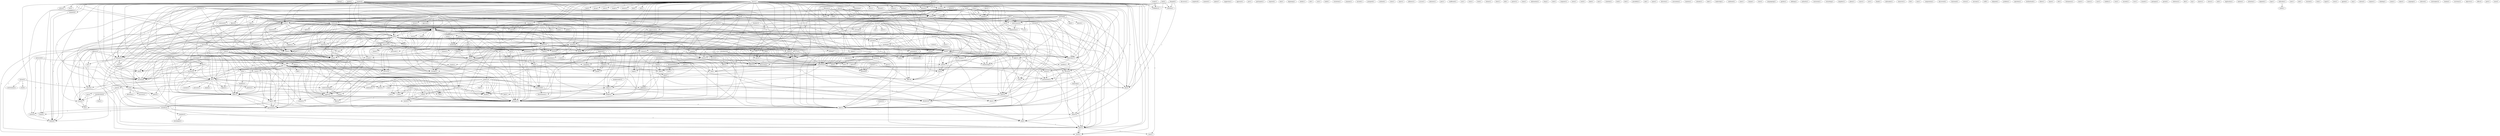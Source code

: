 digraph G {
  timing [ label="timing(1)" ];
  misled [ label="misled(1)" ];
  decision [ label="decision(11)" ];
  hasn [ label="hasn(6)" ];
  ll [ label="ll(1)" ];
  made [ label="made(5)" ];
  make [ label="make(4)" ];
  add [ label="add(6)" ];
  statement [ label="statement(7)" ];
  know [ label="know(2)" ];
  ll [ label="ll(2)" ];
  anything [ label="anything(9)" ];
  sign [ label="sign(1)" ];
  consider [ label="consider(5)" ];
  ve [ label="ve(1)" ];
  agreement [ label="agreement(3)" ];
  kind [ label="kind(11)" ];
  discourse [ label="discourse(1)" ];
  put [ label="put(6)" ];
  tax [ label="tax(8)" ];
  today [ label="today(11)" ];
  meet [ label="meet(3)" ];
  understanding [ label="understanding(2)" ];
  pressure [ label="pressure(1)" ];
  explain [ label="explain(1)" ];
  income [ label="income(2)" ];
  degree [ label="degree(1)" ];
  press [ label="press(7)" ];
  day [ label="day(4)" ];
  table [ label="table(15)" ];
  package [ label="package(32)" ];
  police [ label="police(5)" ];
  number [ label="number(9)" ];
  work [ label="work(9)" ];
  moves [ label="moves(1)" ];
  funding [ label="funding(4)" ];
  lose [ label="lose(1)" ];
  continue [ label="continue(9)" ];
  work [ label="work(1)" ];
  doesn [ label="doesn(2)" ];
  doesn [ label="doesn(1)" ];
  plan [ label="plan(7)" ];
  pass [ label="pass(1)" ];
  reform [ label="reform(1)" ];
  right [ label="right(3)" ];
  care [ label="care(6)" ];
  process [ label="process(4)" ];
  projects [ label="projects(1)" ];
  plan [ label="plan(2)" ];
  pass [ label="pass(2)" ];
  stand [ label="stand(4)" ];
  health [ label="health(6)" ];
  someone [ label="someone(2)" ];
  briefing [ label="briefing(9)" ];
  setting [ label="setting(1)" ];
  show [ label="show(1)" ];
  walk [ label="walk(2)" ];
  effect [ label="effect(6)" ];
  laughter [ label="laughter(6)" ];
  moment [ label="moment(1)" ];
  option [ label="option(7)" ];
  feingold [ label="feingold(2)" ];
  mention [ label="mention(1)" ];
  suggestion [ label="suggestion(1)" ];
  approach [ label="approach(1)" ];
  congress [ label="congress(11)" ];
  stimulus [ label="stimulus(10)" ];
  happen [ label="happen(2)" ];
  mechanism [ label="mechanism(1)" ];
  concern [ label="concern(3)" ];
  consultation [ label="consultation(1)" ];
  approval [ label="approval(1)" ];
  something [ label="something(23)" ];
  extent [ label="extent(1)" ];
  consult [ label="consult(1)" ];
  think [ label="think(5)" ];
  put [ label="put(1)" ];
  bring [ label="bring(2)" ];
  believe [ label="believe(3)" ];
  support [ label="support(5)" ];
  vote [ label="vote(6)" ];
  mandate [ label="mandate(3)" ];
  impact [ label="impact(3)" ];
  board [ label="board(1)" ];
  variety [ label="variety(4)" ];
  majority [ label="majority(2)" ];
  try [ label="try(2)" ];
  pow [ label="pow(1)" ];
  participate [ label="participate(1)" ];
  required [ label="required(1)" ];
  deal [ label="deal(1)" ];
  left [ label="left(2)" ];
  road [ label="road(2)" ];
  looked [ label="looked(4)" ];
  range [ label="range(1)" ];
  beginning [ label="beginning(1)" ];
  shelby [ label="shelby(1)" ];
  call [ label="call(1)" ];
  cost [ label="cost(1)" ];
  build [ label="build(1)" ];
  resolution [ label="resolution(1)" ];
  program [ label="program(1)" ];
  happened [ label="happened(1)" ];
  meantime [ label="meantime(1)" ];
  administration [ label="administration(4)" ];
  change [ label="change(2)" ];
  change [ label="change(4)" ];
  cause [ label="cause(1)" ];
  mind [ label="mind(6)" ];
  exclude [ label="exclude(1)" ];
  investigate [ label="investigate(2)" ];
  look [ label="look(3)" ];
  coverage [ label="coverage(4)" ];
  report [ label="report(3)" ];
  mean [ label="mean(2)" ];
  prompted [ label="prompted(1)" ];
  outlined [ label="outlined(1)" ];
  value [ label="value(1)" ];
  backgrounder [ label="backgrounder(3)" ];
  sin [ label="sin(2)" ];
  raise [ label="raise(1)" ];
  won [ label="won(1)" ];
  minimum [ label="minimum(1)" ];
  fund [ label="fund(1)" ];
  produce [ label="produce(1)" ];
  core [ label="core(1)" ];
  benefit [ label="benefit(1)" ];
  barest [ label="barest(1)" ];
  benefit [ label="benefit(1)" ];
  aid [ label="aid(7)" ];
  part [ label="part(2)" ];
  conversation [ label="conversation(3)" ];
  persuade [ label="persuade(1)" ];
  sell [ label="sell(1)" ];
  thinks [ label="thinks(1)" ];
  accept [ label="accept(1)" ];
  break [ label="break(1)" ];
  present [ label="present(4)" ];
  ruled [ label="ruled(3)" ];
  point [ label="point(4)" ];
  hear [ label="hear(2)" ];
  context [ label="context(2)" ];
  presentation [ label="presentation(1)" ];
  used [ label="used(1)" ];
  pay [ label="pay(2)" ];
  line [ label="line(2)" ];
  code [ label="code(1)" ];
  changes [ label="changes(2)" ];
  week [ label="week(2)" ];
  weekend [ label="weekend(6)" ];
  podium [ label="podium(2)" ];
  place [ label="place(1)" ];
  discussion [ label="discussion(2)" ];
  night [ label="night(3)" ];
  money [ label="money(10)" ];
  morning [ label="morning(4)" ];
  announced [ label="announced(3)" ];
  brought [ label="brought(1)" ];
  talk [ label="talk(4)" ];
  law [ label="law(4)" ];
  yesterday [ label="yesterday(11)" ];
  enforcement [ label="enforcement(4)" ];
  reject [ label="reject(1)" ];
  lot [ label="lot(1)" ];
  rivlin [ label="rivlin(1)" ];
  member [ label="member(1)" ];
  answer [ label="answer(1)" ];
  anyone [ label="anyone(4)" ];
  retreat [ label="retreat(3)" ];
  involvement [ label="involvement(1)" ];
  avoid [ label="avoid(1)" ];
  march [ label="march(3)" ];
  influence [ label="influence(1)" ];
  accuse [ label="accuse(1)" ];
  indicates [ label="indicates(1)" ];
  tighten [ label="tighten(1)" ];
  issue [ label="issue(4)" ];
  provide [ label="provide(5)" ];
  goes [ label="goes(1)" ];
  reaffirmed [ label="reaffirmed(1)" ];
  haven [ label="haven(4)" ];
  answered [ label="answered(1)" ];
  question [ label="question(6)" ];
  figured [ label="figured(1)" ];
  use [ label="use(1)" ];
  structure [ label="structure(2)" ];
  afternoon [ label="afternoon(1)" ];
  term [ label="term(1)" ];
  tried [ label="tried(1)" ];
  policy [ label="policy(2)" ];
  come [ label="come(3)" ];
  negotiating [ label="negotiating(1)" ];
  sign [ label="sign(1)" ];
  release [ label="release(1)" ];
  disarmament [ label="disarmament(1)" ];
  budget [ label="budget(4)" ];
  answer [ label="answer(2)" ];
  go [ label="go(1)" ];
  somebody [ label="somebody(3)" ];
  draw [ label="draw(1)" ];
  way [ label="way(4)" ];
  bill [ label="bill(1)" ];
  protect [ label="protect(1)" ];
  room [ label="room(1)" ];
  meeting [ label="meeting(6)" ];
  goal [ label="goal(1)" ];
  satellite [ label="satellite(1)" ];
  speech [ label="speech(1)" ];
  set [ label="set(1)" ];
  told [ label="told(1)" ];
  relationship [ label="relationship(2)" ];
  information [ label="information(1)" ];
  alice [ label="alice(2)" ];
  drug [ label="drug(1)" ];
  rule [ label="rule(3)" ];
  hope [ label="hope(1)" ];
  addition [ label="addition(1)" ];
  travel [ label="travel(1)" ];
  travel [ label="travel(1)" ];
  tell [ label="tell(4)" ];
  lunch [ label="lunch(3)" ];
  country [ label="country(1)" ];
  send [ label="send(1)" ];
  discuss [ label="discuss(3)" ];
  check [ label="check(2)" ];
  check [ label="check(1)" ];
  george [ label="george(3)" ];
  pointed [ label="pointed(1)" ];
  proposal [ label="proposal(1)" ];
  wasn [ label="wasn(2)" ];
  computer [ label="computer(1)" ];
  task [ label="task(6)" ];
  force [ label="force(7)" ];
  labor [ label="labor(3)" ];
  business [ label="business(5)" ];
  serbia [ label="serbia(2)" ];
  talk [ label="talk(2)" ];
  owen [ label="owen(1)" ];
  dole [ label="dole(12)" ];
  scale [ label="scale(1)" ];
  spoke [ label="spoke(1)" ];
  subject [ label="subject(2)" ];
  tranche [ label="tranche(1)" ];
  impression [ label="impression(3)" ];
  buy [ label="buy(1)" ];
  called [ label="called(2)" ];
  vessey [ label="vessey(6)" ];
  op [ label="op(1)" ];
  photo [ label="photo(1)" ];
  visit [ label="visit(1)" ];
  word [ label="word(1)" ];
  liked [ label="liked(1)" ];
  address [ label="address(3)" ];
  th [ label="th(2)" ];
  indicate [ label="indicate(1)" ];
  bit [ label="bit(2)" ];
  shade [ label="shade(2)" ];
  anybody [ label="anybody(6)" ];
  mia [ label="mia(1)" ];
  schedule [ label="schedule(1)" ];
  instructed [ label="instructed(1)" ];
  saturday [ label="saturday(2)" ];
  thing [ label="thing(4)" ];
  food [ label="food(1)" ];
  feel [ label="feel(1)" ];
  possibility [ label="possibility(1)" ];
  ask [ label="ask(1)" ];
  name [ label="name(1)" ];
  house [ label="house(5)" ];
  matter [ label="matter(1)" ];
  direction [ label="direction(1)" ];
  radio [ label="radio(2)" ];
  case [ label="case(1)" ];
  association [ label="association(1)" ];
  taxation [ label="taxation(1)" ];
  talked [ label="talked(1)" ];
  help [ label="help(1)" ];
  help [ label="help(1)" ];
  top [ label="top(5)" ];
  give [ label="give(3)" ];
  summer [ label="summer(1)" ];
  consideration [ label="consideration(4)" ];
  form [ label="form(2)" ];
  calendar [ label="calendar(1)" ];
  take [ label="take(1)" ];
  argument [ label="argument(1)" ];
  leadership [ label="leadership(1)" ];
  confirmed [ label="confirmed(1)" ];
  february [ label="february(5)" ];
  took [ label="took(3)" ];
  energy [ label="energy(1)" ];
  none [ label="none(1)" ];
  charge [ label="charge(1)" ];
  state [ label="state(2)" ];
  campaigning [ label="campaigning(1)" ];
  garden [ label="garden(1)" ];
  defining [ label="defining(1)" ];
  convince [ label="convince(3)" ];
  authority [ label="authority(1)" ];
  commerce [ label="commerce(3)" ];
  conclusion [ label="conclusion(1)" ];
  everything [ label="everything(1)" ];
  daughter [ label="daughter(1)" ];
  plenty [ label="plenty(1)" ];
  vance [ label="vance(1)" ];
  deadline [ label="deadline(2)" ];
  mission [ label="mission(2)" ];
  sort [ label="sort(1)" ];
  cabinet [ label="cabinet(2)" ];
  seemed [ label="seemed(1)" ];
  effort [ label="effort(1)" ];
  thank [ label="thank(1)" ];
  milwaukee [ label="milwaukee(1)" ];
  knew [ label="knew(1)" ];
  tomorrow [ label="tomorrow(1)" ];
  fbi [ label="fbi(2)" ];
  sum [ label="sum(1)" ];
  computation [ label="computation(1)" ];
  discovered [ label="discovered(1)" ];
  myers [ label="myers(1)" ];
  scheduling [ label="scheduling(1)" ];
  carry [ label="carry(1)" ];
  mislead [ label="mislead(1)" ];
  nature [ label="nature(1)" ];
  comment [ label="comment(4)" ];
  nothing [ label="nothing(7)" ];
  drafting [ label="drafting(1)" ];
  chief [ label="chief(2)" ];
  credibility [ label="credibility(3)" ];
  group [ label="group(1)" ];
  order [ label="order(2)" ];
  time [ label="time(2)" ];
  changed [ label="changed(2)" ];
  fact [ label="fact(2)" ];
  came [ label="came(1)" ];
  speculate [ label="speculate(1)" ];
  weight [ label="weight(2)" ];
  organization [ label="organization(1)" ];
  readout [ label="readout(2)" ];
  find [ label="find(3)" ];
  see [ label="see(2)" ];
  supports [ label="supports(2)" ];
  thurmond [ label="thurmond(1)" ];
  return [ label="return(1)" ];
  half [ label="half(1)" ];
  month [ label="month(1)" ];
  outcome [ label="outcome(1)" ];
  stuff [ label="stuff(1)" ];
  belgrade [ label="belgrade(1)" ];
  problem [ label="problem(1)" ];
  operation [ label="operation(1)" ];
  brotherhood [ label="brotherhood(1)" ];
  follow [ label="follow(1)" ];
  kohl [ label="kohl(3)" ];
  hanoi [ label="hanoi(1)" ];
  senate [ label="senate(1)" ];
  vat [ label="vat(8)" ];
  dark [ label="dark(2)" ];
  kept [ label="kept(2)" ];
  edt [ label="edt(2)" ];
  vietnamese [ label="vietnamese(1)" ];
  share [ label="share(1)" ];
  raises [ label="raises(1)" ];
  czar [ label="czar(2)" ];
  validity [ label="validity(1)" ];
  rose [ label="rose(1)" ];
  exceeds [ label="exceeds(1)" ];
  documentation [ label="documentation(1)" ];
  vice [ label="vice(1)" ];
  couple [ label="couple(2)" ];
  bob [ label="bob(3)" ];
  sounds [ label="sounds(1)" ];
  pentagon [ label="pentagon(1)" ];
  period [ label="period(1)" ];
  reference [ label="reference(1)" ];
  file [ label="file(2)" ];
  financing [ label="financing(2)" ];
  stands [ label="stands(1)" ];
  hq [ label="hq(1)" ];
  vancouver [ label="vancouver(4)" ];
  knows [ label="knows(1)" ];
  chamber [ label="chamber(3)" ];
  status [ label="status(1)" ];
  commented [ label="commented(1)" ];
  end [ label="end(1)" ];
  implication [ label="implication(1)" ];
  balloon [ label="balloon(1)" ];
  bosnia [ label="bosnia(7)" ];
  rivlin [ label="rivlin(2)" ];
  vietnam [ label="vietnam(2)" ];
  attention [ label="attention(1)" ];
  depends [ label="depends(1)" ];
  iupa [ label="iupa(1)" ];
  chilicothe [ label="chilicothe(1)" ];
  works [ label="works(1)" ];
  sent [ label="sent(1)" ];
  hall [ label="hall(1)" ];
  reached [ label="reached(1)" ];
  trial [ label="trial(1)" ];
  lugar [ label="lugar(2)" ];
  town [ label="town(1)" ];
  agenda [ label="agenda(1)" ];
  org [ label="org(1)" ];
  clinton [ label="clinton(3)" ];
  require [ label="require(1)" ];
  thinking [ label="thinking(1)" ];
  senator [ label="senator(5)" ];
  union [ label="union(1)" ];
  tokyo [ label="tokyo(2)" ];
  campaign [ label="campaign(1)" ];
  referred [ label="referred(1)" ];
  christopher [ label="christopher(3)" ];
  shalala [ label="shalala(2)" ];
  president [ label="president(44)" ];
  secretary [ label="secretary(2)" ];
  objective [ label="objective(1)" ];
  office [ label="office(3)" ];
  gore [ label="gore(1)" ];
  nunn [ label="nunn(2)" ];
  decision -> hasn [ label="1" ];
  decision -> ll [ label="1" ];
  decision -> made [ label="1" ];
  decision -> make [ label="1" ];
  decision -> add [ label="1" ];
  decision -> statement [ label="1" ];
  decision -> know [ label="1" ];
  decision -> ll [ label="1" ];
  decision -> anything [ label="1" ];
  sign -> consider [ label="1" ];
  sign -> ve [ label="1" ];
  sign -> agreement [ label="1" ];
  sign -> kind [ label="1" ];
  put -> tax [ label="1" ];
  put -> today [ label="1" ];
  put -> meet [ label="1" ];
  put -> understanding [ label="1" ];
  put -> pressure [ label="1" ];
  put -> explain [ label="1" ];
  put -> income [ label="1" ];
  put -> degree [ label="1" ];
  put -> press [ label="1" ];
  put -> day [ label="1" ];
  put -> table [ label="1" ];
  put -> package [ label="1" ];
  put -> police [ label="1" ];
  number -> work [ label="1" ];
  number -> moves [ label="1" ];
  number -> funding [ label="2" ];
  number -> lose [ label="2" ];
  number -> continue [ label="1" ];
  number -> made [ label="1" ];
  number -> work [ label="1" ];
  number -> doesn [ label="2" ];
  number -> doesn [ label="2" ];
  number -> plan [ label="1" ];
  number -> pass [ label="2" ];
  number -> reform [ label="1" ];
  number -> right [ label="1" ];
  number -> care [ label="1" ];
  number -> process [ label="1" ];
  number -> projects [ label="2" ];
  number -> plan [ label="1" ];
  number -> pass [ label="2" ];
  number -> stand [ label="2" ];
  number -> package [ label="2" ];
  number -> health [ label="1" ];
  someone -> briefing [ label="1" ];
  someone -> setting [ label="1" ];
  someone -> show [ label="1" ];
  someone -> walk [ label="1" ];
  someone -> effect [ label="1" ];
  feingold -> projects [ label="1" ];
  feingold -> day [ label="1" ];
  feingold -> mention [ label="1" ];
  congress -> work [ label="4" ];
  congress -> stimulus [ label="1" ];
  congress -> funding [ label="1" ];
  congress -> continue [ label="2" ];
  congress -> happen [ label="1" ];
  congress -> today [ label="1" ];
  congress -> ll [ label="3" ];
  congress -> understanding [ label="1" ];
  congress -> mechanism [ label="1" ];
  congress -> concern [ label="1" ];
  congress -> make [ label="1" ];
  congress -> work [ label="4" ];
  congress -> degree [ label="1" ];
  congress -> consultation [ label="1" ];
  congress -> pass [ label="1" ];
  congress -> approval [ label="1" ];
  congress -> something [ label="1" ];
  congress -> pass [ label="1" ];
  congress -> extent [ label="1" ];
  congress -> consult [ label="1" ];
  congress -> think [ label="1" ];
  congress -> package [ label="4" ];
  congress -> ll [ label="3" ];
  congress -> put [ label="1" ];
  congress -> kind [ label="2" ];
  bring -> believe [ label="1" ];
  bring -> support [ label="1" ];
  bring -> vote [ label="1" ];
  bring -> package [ label="1" ];
  consider -> mandate [ label="1" ];
  consider -> impact [ label="1" ];
  consider -> ve [ label="2" ];
  consider -> table [ label="1" ];
  consider -> board [ label="1" ];
  consider -> variety [ label="1" ];
  work -> moves [ label="1" ];
  work -> stimulus [ label="1" ];
  work -> funding [ label="1" ];
  work -> happen [ label="1" ];
  work -> majority [ label="1" ];
  work -> ll [ label="1" ];
  work -> mechanism [ label="1" ];
  work -> believe [ label="1" ];
  work -> make [ label="1" ];
  work -> support [ label="1" ];
  work -> try [ label="1" ];
  work -> pass [ label="1" ];
  work -> process [ label="1" ];
  work -> vote [ label="1" ];
  work -> pass [ label="1" ];
  work -> package [ label="4" ];
  work -> agreement [ label="2" ];
  work -> ll [ label="1" ];
  work -> kind [ label="2" ];
  left -> road [ label="1" ];
  left -> support [ label="1" ];
  left -> looked [ label="1" ];
  left -> something [ label="1" ];
  left -> package [ label="1" ];
  left -> range [ label="1" ];
  happened -> meantime [ label="1" ];
  happened -> administration [ label="1" ];
  happened -> change [ label="1" ];
  happened -> change [ label="1" ];
  happened -> cause [ label="1" ];
  happened -> mind [ label="1" ];
  mandate -> investigate [ label="1" ];
  mandate -> look [ label="1" ];
  hasn -> made [ label="2" ];
  hasn -> coverage [ label="3" ];
  hasn -> looked [ label="3" ];
  hasn -> vote [ label="2" ];
  hasn -> report [ label="1" ];
  hasn -> mean [ label="3" ];
  backgrounder -> today [ label="2" ];
  sin -> raise [ label="1" ];
  sin -> won [ label="1" ];
  sin -> minimum [ label="1" ];
  sin -> fund [ label="1" ];
  sin -> produce [ label="1" ];
  sin -> core [ label="1" ];
  sin -> benefit [ label="1" ];
  sin -> barest [ label="1" ];
  sin -> benefit [ label="1" ];
  stimulus -> aid [ label="2" ];
  stimulus -> part [ label="1" ];
  stimulus -> ll [ label="1" ];
  stimulus -> understanding [ label="2" ];
  stimulus -> conversation [ label="1" ];
  stimulus -> persuade [ label="1" ];
  stimulus -> make [ label="1" ];
  stimulus -> sell [ label="1" ];
  stimulus -> support [ label="2" ];
  stimulus -> thinks [ label="1" ];
  stimulus -> accept [ label="1" ];
  stimulus -> vote [ label="1" ];
  stimulus -> break [ label="2" ];
  stimulus -> ll [ label="1" ];
  stimulus -> kind [ label="1" ];
  present -> made [ label="2" ];
  present -> make [ label="1" ];
  present -> something [ label="1" ];
  present -> ruled [ label="1" ];
  present -> point [ label="2" ];
  present -> hear [ label="1" ];
  present -> context [ label="1" ];
  present -> presentation [ label="1" ];
  used -> pay [ label="1" ];
  used -> tax [ label="2" ];
  used -> made [ label="2" ];
  used -> line [ label="1" ];
  used -> code [ label="1" ];
  used -> changes [ label="1" ];
  week -> weekend [ label="1" ];
  podium -> place [ label="1" ];
  podium -> discussion [ label="1" ];
  aid -> night [ label="1" ];
  aid -> money [ label="1" ];
  aid -> conversation [ label="1" ];
  aid -> morning [ label="1" ];
  aid -> announced [ label="1" ];
  aid -> package [ label="1" ];
  aid -> brought [ label="1" ];
  talk -> today [ label="1" ];
  talk -> impact [ label="1" ];
  talk -> made [ label="1" ];
  talk -> law [ label="1" ];
  talk -> package [ label="2" ];
  talk -> yesterday [ label="1" ];
  talk -> enforcement [ label="1" ];
  funding -> mechanism [ label="1" ];
  funding -> doesn [ label="1" ];
  funding -> doesn [ label="1" ];
  funding -> plan [ label="1" ];
  funding -> pass [ label="1" ];
  funding -> care [ label="1" ];
  funding -> plan [ label="1" ];
  funding -> pass [ label="1" ];
  funding -> package [ label="1" ];
  funding -> health [ label="1" ];
  raise -> lot [ label="1" ];
  raise -> fund [ label="1" ];
  raise -> package [ label="1" ];
  raise -> core [ label="1" ];
  raise -> benefit [ label="1" ];
  raise -> benefit [ label="1" ];
  rivlin -> tax [ label="1" ];
  rivlin -> made [ label="1" ];
  rivlin -> code [ label="1" ];
  rivlin -> member [ label="1" ];
  rivlin -> stand [ label="1" ];
  rivlin -> changes [ label="1" ];
  rivlin -> yesterday [ label="1" ];
  rivlin -> kind [ label="1" ];
  pay -> plan [ label="1" ];
  pay -> care [ label="1" ];
  pay -> plan [ label="1" ];
  pay -> health [ label="1" ];
  answer -> administration [ label="1" ];
  answer -> anyone [ label="1" ];
  retreat -> involvement [ label="1" ];
  retreat -> avoid [ label="1" ];
  retreat -> march [ label="1" ];
  part -> conversation [ label="1" ];
  continue -> happen [ label="1" ];
  continue -> today [ label="1" ];
  continue -> tighten [ label="1" ];
  continue -> majority [ label="1" ];
  continue -> ll [ label="1" ];
  continue -> believe [ label="1" ];
  continue -> make [ label="1" ];
  continue -> issue [ label="1" ];
  continue -> work [ label="6" ];
  continue -> sell [ label="1" ];
  continue -> support [ label="1" ];
  continue -> try [ label="1" ];
  continue -> thinks [ label="1" ];
  continue -> pass [ label="1" ];
  continue -> process [ label="1" ];
  continue -> vote [ label="1" ];
  continue -> provide [ label="1" ];
  continue -> pass [ label="1" ];
  continue -> package [ label="3" ];
  continue -> agreement [ label="1" ];
  continue -> ll [ label="1" ];
  continue -> kind [ label="1" ];
  haven -> answered [ label="1" ];
  haven -> impact [ label="1" ];
  haven -> ll [ label="2" ];
  haven -> question [ label="1" ];
  haven -> made [ label="1" ];
  haven -> make [ label="1" ];
  haven -> figured [ label="1" ];
  haven -> statement [ label="1" ];
  haven -> ll [ label="2" ];
  haven -> anything [ label="1" ];
  tax -> made [ label="1" ];
  tax -> structure [ label="1" ];
  tax -> afternoon [ label="1" ];
  tax -> table [ label="1" ];
  tax -> code [ label="1" ];
  policy -> right [ label="1" ];
  come -> negotiating [ label="1" ];
  come -> ve [ label="1" ];
  come -> vote [ label="1" ];
  come -> table [ label="2" ];
  come -> agreement [ label="1" ];
  come -> kind [ label="1" ];
  come -> sign [ label="1" ];
  today -> disarmament [ label="1" ];
  today -> report [ label="1" ];
  today -> budget [ label="1" ];
  briefing -> impact [ label="1" ];
  briefing -> setting [ label="1" ];
  briefing -> answer [ label="1" ];
  briefing -> go [ label="1" ];
  briefing -> somebody [ label="1" ];
  briefing -> walk [ label="1" ];
  briefing -> anything [ label="1" ];
  meet -> way [ label="1" ];
  meet -> issue [ label="1" ];
  meet -> police [ label="2" ];
  meet -> know [ label="1" ];
  meeting -> night [ label="1" ];
  meeting -> goal [ label="1" ];
  meeting -> satellite [ label="1" ];
  meeting -> speech [ label="1" ];
  meeting -> law [ label="1" ];
  meeting -> care [ label="1" ];
  meeting -> set [ label="1" ];
  meeting -> told [ label="1" ];
  meeting -> enforcement [ label="1" ];
  meeting -> health [ label="1" ];
  meeting -> relationship [ label="1" ];
  alice -> member [ label="1" ];
  night -> satellite [ label="1" ];
  night -> relationship [ label="1" ];
  money -> hope [ label="1" ];
  money -> minimum [ label="1" ];
  money -> fund [ label="1" ];
  money -> announced [ label="2" ];
  money -> package [ label="2" ];
  money -> core [ label="1" ];
  money -> benefit [ label="1" ];
  money -> addition [ label="1" ];
  money -> barest [ label="1" ];
  money -> budget [ label="1" ];
  money -> benefit [ label="1" ];
  way -> issue [ label="1" ];
  way -> lot [ label="1" ];
  ll -> travel [ label="1" ];
  ll -> mechanism [ label="1" ];
  ll -> believe [ label="1" ];
  ll -> travel [ label="1" ];
  ll -> tell [ label="1" ];
  ll -> make [ label="3" ];
  ll -> issue [ label="1" ];
  ll -> work [ label="5" ];
  ll -> weekend [ label="1" ];
  ll -> support [ label="2" ];
  ll -> lunch [ label="1" ];
  ll -> try [ label="1" ];
  ll -> ve [ label="1" ];
  ll -> country [ label="1" ];
  ll -> look [ label="1" ];
  ll -> go [ label="1" ];
  ll -> send [ label="1" ];
  ll -> press [ label="1" ];
  ll -> somebody [ label="1" ];
  ll -> point [ label="2" ];
  ll -> vote [ label="1" ];
  ll -> provide [ label="1" ];
  ll -> discuss [ label="1" ];
  ll -> statement [ label="1" ];
  ll -> think [ label="1" ];
  ll -> package [ label="4" ];
  ll -> police [ label="1" ];
  ll -> walk [ label="1" ];
  ll -> agreement [ label="1" ];
  ll -> know [ label="3" ];
  ll -> benefit [ label="1" ];
  ll -> check [ label="1" ];
  ll -> check [ label="1" ];
  ll -> benefit [ label="1" ];
  ll -> kind [ label="2" ];
  george -> anyone [ label="1" ];
  george -> doesn [ label="1" ];
  george -> doesn [ label="1" ];
  george -> pointed [ label="1" ];
  george -> pass [ label="1" ];
  george -> proposal [ label="1" ];
  george -> projects [ label="2" ];
  george -> wasn [ label="1" ];
  george -> pass [ label="1" ];
  george -> statement [ label="1" ];
  george -> day [ label="1" ];
  george -> stand [ label="2" ];
  george -> think [ label="1" ];
  george -> package [ label="1" ];
  george -> mention [ label="1" ];
  question -> answer [ label="1" ];
  question -> minimum [ label="1" ];
  question -> task [ label="1" ];
  question -> force [ label="1" ];
  question -> package [ label="1" ];
  question -> produce [ label="1" ];
  question -> know [ label="1" ];
  question -> barest [ label="1" ];
  administration -> change [ label="1" ];
  administration -> change [ label="1" ];
  administration -> labor [ label="1" ];
  administration -> business [ label="1" ];
  administration -> mind [ label="1" ];
  serbia -> ve [ label="1" ];
  serbia -> think [ label="1" ];
  serbia -> effect [ label="1" ];
  talk -> made [ label="1" ];
  talk -> law [ label="1" ];
  talk -> package [ label="2" ];
  talk -> yesterday [ label="1" ];
  talk -> enforcement [ label="1" ];
  understanding -> support [ label="1" ];
  understanding -> break [ label="1" ];
  dole -> conversation [ label="3" ];
  dole -> believe [ label="2" ];
  dole -> negotiating [ label="1" ];
  dole -> scale [ label="1" ];
  dole -> work [ label="1" ];
  dole -> spoke [ label="1" ];
  dole -> plan [ label="1" ];
  dole -> subject [ label="2" ];
  dole -> plan [ label="1" ];
  dole -> tranche [ label="2" ];
  dole -> consult [ label="1" ];
  dole -> think [ label="2" ];
  dole -> package [ label="4" ];
  dole -> brought [ label="2" ];
  dole -> impression [ label="1" ];
  dole -> agreement [ label="1" ];
  dole -> buy [ label="1" ];
  dole -> ll [ label="1" ];
  dole -> called [ label="2" ];
  dole -> kind [ label="1" ];
  dole -> sign [ label="1" ];
  vessey -> coverage [ label="1" ];
  vessey -> issue [ label="1" ];
  vessey -> subject [ label="1" ];
  vessey -> something [ label="1" ];
  vessey -> discuss [ label="1" ];
  vessey -> think [ label="1" ];
  vessey -> report [ label="1" ];
  vessey -> op [ label="1" ];
  vessey -> know [ label="1" ];
  vessey -> photo [ label="1" ];
  vessey -> ll [ label="1" ];
  vessey -> visit [ label="1" ];
  conversation -> package [ label="1" ];
  address -> statement [ label="1" ];
  address -> package [ label="1" ];
  address -> th [ label="1" ];
  address -> anything [ label="1" ];
  address -> march [ label="1" ];
  anyone -> something [ label="1" ];
  anyone -> indicate [ label="1" ];
  anyone -> told [ label="1" ];
  anyone -> bit [ label="1" ];
  anyone -> shade [ label="1" ];
  anyone -> anybody [ label="1" ];
  change -> right [ label="1" ];
  change -> mind [ label="3" ];
  instructed -> ve [ label="1" ];
  instructed -> board [ label="1" ];
  instructed -> variety [ label="1" ];
  saturday -> thing [ label="1" ];
  saturday -> right [ label="1" ];
  saturday -> package [ label="1" ];
  saturday -> know [ label="1" ];
  house -> matter [ label="1" ];
  house -> proposal [ label="1" ];
  house -> wasn [ label="1" ];
  house -> statement [ label="1" ];
  house -> stand [ label="1" ];
  house -> relationship [ label="1" ];
  thing -> radio [ label="1" ];
  thing -> case [ label="1" ];
  thing -> right [ label="1" ];
  travel -> weekend [ label="1" ];
  believe -> persuade [ label="1" ];
  believe -> make [ label="1" ];
  believe -> talked [ label="1" ];
  believe -> support [ label="1" ];
  believe -> help [ label="1" ];
  believe -> help [ label="1" ];
  believe -> subject [ label="1" ];
  believe -> accept [ label="1" ];
  believe -> something [ label="1" ];
  believe -> top [ label="1" ];
  believe -> give [ label="1" ];
  believe -> vote [ label="1" ];
  believe -> day [ label="1" ];
  believe -> package [ label="3" ];
  believe -> brought [ label="1" ];
  believe -> summer [ label="1" ];
  believe -> yesterday [ label="1" ];
  believe -> called [ label="1" ];
  believe -> budget [ label="1" ];
  consideration -> issue [ label="1" ];
  consideration -> form [ label="1" ];
  made -> make [ label="1" ];
  made -> plan [ label="1" ];
  made -> add [ label="1" ];
  made -> something [ label="2" ];
  made -> care [ label="1" ];
  made -> plan [ label="1" ];
  made -> statement [ label="1" ];
  made -> hear [ label="2" ];
  made -> yesterday [ label="1" ];
  made -> ll [ label="1" ];
  made -> anything [ label="1" ];
  made -> health [ label="1" ];
  made -> argument [ label="1" ];
  radio -> package [ label="1" ];
  travel -> weekend [ label="1" ];
  february -> something [ label="1" ];
  february -> wasn [ label="1" ];
  february -> took [ label="1" ];
  february -> table [ label="1" ];
  february -> stand [ label="1" ];
  february -> think [ label="1" ];
  february -> impression [ label="1" ];
  february -> energy [ label="1" ];
  negotiating -> ve [ label="1" ];
  negotiating -> table [ label="1" ];
  negotiating -> agreement [ label="1" ];
  negotiating -> kind [ label="1" ];
  negotiating -> sign [ label="1" ];
  task -> issue [ label="1" ];
  task -> lot [ label="1" ];
  task -> ve [ label="1" ];
  task -> add [ label="1" ];
  task -> convince [ label="2" ];
  task -> table [ label="1" ];
  task -> brought [ label="1" ];
  task -> anything [ label="1" ];
  task -> put [ label="1" ];
  commerce -> relationship [ label="2" ];
  concern -> something [ label="2" ];
  concern -> budget [ label="1" ];
  change -> right [ label="1" ];
  change -> mind [ label="3" ];
  tell -> deadline [ label="1" ];
  tell -> table [ label="1" ];
  tell -> effect [ label="1" ];
  mission -> convince [ label="1" ];
  mission -> point [ label="1" ];
  mission -> anything [ label="1" ];
  mission -> put [ label="1" ];
  make -> accept [ label="1" ];
  make -> vote [ label="1" ];
  make -> statement [ label="1" ];
  issue -> lot [ label="1" ];
  work -> support [ label="1" ];
  work -> try [ label="1" ];
  work -> pass [ label="1" ];
  work -> process [ label="1" ];
  work -> vote [ label="1" ];
  work -> pass [ label="1" ];
  work -> package [ label="4" ];
  work -> agreement [ label="2" ];
  work -> ll [ label="1" ];
  work -> kind [ label="2" ];
  talked -> yesterday [ label="1" ];
  talked -> kind [ label="1" ];
  support -> labor [ label="1" ];
  support -> ve [ label="1" ];
  support -> country [ label="1" ];
  support -> package [ label="2" ];
  support -> business [ label="1" ];
  looked -> mean [ label="3" ];
  cabinet -> member [ label="1" ];
  cabinet -> seemed [ label="1" ];
  cabinet -> mean [ label="1" ];
  cabinet -> effort [ label="1" ];
  help -> something [ label="1" ];
  help -> give [ label="1" ];
  investigate -> table [ label="1" ];
  doesn -> pass [ label="1" ];
  doesn -> pass [ label="1" ];
  doesn -> mean [ label="1" ];
  morning -> force [ label="1" ];
  morning -> knew [ label="1" ];
  morning -> add [ label="1" ];
  morning -> something [ label="1" ];
  morning -> anything [ label="1" ];
  doesn -> pass [ label="1" ];
  doesn -> pass [ label="1" ];
  doesn -> mean [ label="1" ];
  deadline -> table [ label="1" ];
  myers -> scheduling [ label="1" ];
  myers -> consultation [ label="1" ];
  myers -> ve [ label="7" ];
  myers -> carry [ label="1" ];
  myers -> plan [ label="2" ];
  myers -> pointed [ label="1" ];
  myers -> force [ label="1" ];
  myers -> add [ label="1" ];
  myers -> mislead [ label="1" ];
  myers -> pass [ label="2" ];
  myers -> nature [ label="1" ];
  myers -> something [ label="5" ];
  myers -> look [ label="1" ];
  myers -> right [ label="2" ];
  myers -> law [ label="2" ];
  myers -> top [ label="2" ];
  myers -> care [ label="1" ];
  myers -> convince [ label="1" ];
  myers -> process [ label="2" ];
  myers -> go [ label="1" ];
  myers -> announced [ label="2" ];
  myers -> somebody [ label="2" ];
  myers -> give [ label="1" ];
  myers -> projects [ label="1" ];
  myers -> point [ label="2" ];
  myers -> plan [ label="2" ];
  myers -> comment [ label="3" ];
  myers -> vote [ label="1" ];
  myers -> provide [ label="1" ];
  myers -> nothing [ label="2" ];
  myers -> pass [ label="2" ];
  myers -> statement [ label="1" ];
  myers -> day [ label="3" ];
  myers -> drafting [ label="1" ];
  myers -> table [ label="2" ];
  myers -> chief [ label="1" ];
  myers -> member [ label="1" ];
  myers -> stand [ label="1" ];
  myers -> credibility [ label="1" ];
  myers -> group [ label="1" ];
  myers -> discussion [ label="1" ];
  myers -> board [ label="1" ];
  myers -> order [ label="1" ];
  myers -> changes [ label="1" ];
  myers -> told [ label="1" ];
  myers -> time [ label="1" ];
  myers -> think [ label="15" ];
  myers -> package [ label="8" ];
  myers -> report [ label="1" ];
  myers -> yesterday [ label="4" ];
  myers -> variety [ label="1" ];
  myers -> enforcement [ label="2" ];
  myers -> changed [ label="2" ];
  myers -> agreement [ label="2" ];
  myers -> fact [ label="1" ];
  myers -> know [ label="5" ];
  myers -> came [ label="1" ];
  myers -> check [ label="1" ];
  myers -> addition [ label="1" ];
  myers -> speculate [ label="1" ];
  myers -> ll [ label="6" ];
  myers -> anything [ label="2" ];
  myers -> put [ label="1" ];
  myers -> shade [ label="1" ];
  myers -> weight [ label="1" ];
  myers -> health [ label="1" ];
  myers -> effect [ label="2" ];
  myers -> organization [ label="1" ];
  myers -> readout [ label="2" ];
  myers -> budget [ label="2" ];
  myers -> business [ label="1" ];
  myers -> check [ label="1" ];
  myers -> find [ label="1" ];
  myers -> see [ label="1" ];
  myers -> kind [ label="4" ];
  myers -> supports [ label="1" ];
  myers -> anybody [ label="1" ];
  ve -> country [ label="1" ];
  ve -> half [ label="1" ];
  ve -> look [ label="1" ];
  ve -> process [ label="1" ];
  ve -> ruled [ label="1" ];
  ve -> table [ label="1" ];
  ve -> told [ label="1" ];
  ve -> package [ label="1" ];
  ve -> month [ label="1" ];
  ve -> effect [ label="2" ];
  plan -> look [ label="2" ];
  plan -> top [ label="1" ];
  plan -> press [ label="1" ];
  plan -> announced [ label="1" ];
  plan -> put [ label="1" ];
  force -> add [ label="1" ];
  force -> convince [ label="2" ];
  force -> table [ label="1" ];
  force -> brought [ label="1" ];
  force -> anything [ label="1" ];
  force -> put [ label="1" ];
  pass -> ll [ label="2" ];
  pass -> kind [ label="2" ];
  kohl -> projects [ label="1" ];
  kohl -> day [ label="1" ];
  kohl -> mention [ label="1" ];
  help -> something [ label="1" ];
  help -> give [ label="1" ];
  senate -> something [ label="1" ];
  senate -> vote [ label="1" ];
  senate -> time [ label="1" ];
  senate -> think [ label="3" ];
  senate -> package [ label="4" ];
  senate -> agreement [ label="1" ];
  senate -> ll [ label="2" ];
  senate -> kind [ label="2" ];
  subject -> package [ label="1" ];
  subject -> brought [ label="1" ];
  vat -> something [ label="1" ];
  vat -> point [ label="1" ];
  vat -> discuss [ label="1" ];
  vat -> table [ label="1" ];
  vat -> code [ label="1" ];
  vat -> stand [ label="2" ];
  vat -> changes [ label="1" ];
  vat -> think [ label="2" ];
  vat -> hear [ label="1" ];
  vat -> context [ label="1" ];
  vat -> yesterday [ label="2" ];
  vat -> dark [ label="1" ];
  vat -> month [ label="1" ];
  vat -> presentation [ label="1" ];
  vat -> kept [ label="1" ];
  vat -> energy [ label="1" ];
  vat -> kind [ label="1" ];
  something -> look [ label="1" ];
  something -> convince [ label="1" ];
  something -> discuss [ label="1" ];
  something -> table [ label="1" ];
  something -> told [ label="1" ];
  something -> time [ label="1" ];
  something -> hear [ label="1" ];
  something -> context [ label="1" ];
  something -> know [ label="1" ];
  something -> ll [ label="2" ];
  something -> range [ label="1" ];
  something -> anything [ label="1" ];
  something -> budget [ label="1" ];
  something -> anybody [ label="1" ];
  look -> know [ label="1" ];
  law -> set [ label="1" ];
  law -> package [ label="1" ];
  law -> organization [ label="1" ];
  top -> announced [ label="3" ];
  top -> budget [ label="1" ];
  care -> plan [ label="2" ];
  care -> told [ label="2" ];
  convince -> table [ label="1" ];
  convince -> anything [ label="1" ];
  convince -> put [ label="1" ];
  process -> package [ label="1" ];
  go -> discussion [ label="1" ];
  ruled -> table [ label="1" ];
  ruled -> know [ label="1" ];
  ruled -> put [ label="1" ];
  press -> table [ label="1" ];
  press -> package [ label="1" ];
  press -> dark [ label="1" ];
  press -> benefit [ label="1" ];
  press -> month [ label="1" ];
  press -> kept [ label="1" ];
  press -> benefit [ label="1" ];
  announced -> disarmament [ label="1" ];
  announced -> budget [ label="1" ];
  somebody -> walk [ label="1" ];
  give -> day [ label="1" ];
  give -> documentation [ label="1" ];
  projects -> pass [ label="1" ];
  projects -> day [ label="1" ];
  projects -> stand [ label="1" ];
  projects -> package [ label="1" ];
  point -> hear [ label="1" ];
  point -> anything [ label="1" ];
  point -> presentation [ label="1" ];
  plan -> put [ label="1" ];
  couple -> credibility [ label="1" ];
  bob -> tranche [ label="2" ];
  bob -> package [ label="1" ];
  bob -> brought [ label="1" ];
  bob -> called [ label="1" ];
  comment -> health [ label="1" ];
  provide -> walk [ label="1" ];
  provide -> effect [ label="1" ];
  provide -> anybody [ label="1" ];
  nothing -> yesterday [ label="1" ];
  nothing -> changed [ label="1" ];
  discuss -> financing [ label="1" ];
  discuss -> report [ label="1" ];
  discuss -> know [ label="1" ];
  discuss -> visit [ label="1" ];
  pass -> ll [ label="2" ];
  pass -> kind [ label="2" ];
  statement -> discussion [ label="1" ];
  statement -> th [ label="1" ];
  statement -> fact [ label="1" ];
  statement -> anything [ label="1" ];
  statement -> stands [ label="1" ];
  statement -> march [ label="1" ];
  vancouver -> mean [ label="1" ];
  vancouver -> addition [ label="1" ];
  vancouver -> bit [ label="1" ];
  vancouver -> budget [ label="1" ];
  table -> time [ label="1" ];
  table -> agreement [ label="1" ];
  table -> kind [ label="1" ];
  table -> sign [ label="1" ];
  stand -> changes [ label="1" ];
  stand -> think [ label="1" ];
  stand -> package [ label="1" ];
  stand -> yesterday [ label="1" ];
  stand -> energy [ label="1" ];
  stand -> kind [ label="1" ];
  chamber -> ll [ label="1" ];
  chamber -> relationship [ label="2" ];
  financing -> know [ label="1" ];
  changes -> ll [ label="1" ];
  think -> commented [ label="2" ];
  think -> package [ label="6" ];
  think -> hear [ label="1" ];
  think -> context [ label="1" ];
  think -> walk [ label="1" ];
  think -> report [ label="1" ];
  think -> yesterday [ label="1" ];
  think -> agreement [ label="1" ];
  think -> benefit [ label="1" ];
  think -> speculate [ label="1" ];
  think -> ll [ label="4" ];
  think -> anything [ label="3" ];
  think -> presentation [ label="1" ];
  think -> stands [ label="1" ];
  think -> visit [ label="1" ];
  think -> effect [ label="3" ];
  think -> business [ label="1" ];
  think -> energy [ label="1" ];
  think -> benefit [ label="1" ];
  think -> kind [ label="3" ];
  think -> supports [ label="1" ];
  package -> agreement [ label="1" ];
  package -> ll [ label="3" ];
  package -> kind [ label="3" ];
  hear -> effect [ label="1" ];
  th -> march [ label="1" ];
  context -> presentation [ label="1" ];
  bosnia -> effect [ label="3" ];
  bosnia -> anybody [ label="1" ];
  rivlin -> yesterday [ label="1" ];
  rivlin -> kind [ label="1" ];
  vietnam -> report [ label="1" ];
  vietnam -> know [ label="1" ];
  vietnam -> ll [ label="1" ];
  vietnam -> visit [ label="1" ];
  report -> business [ label="1" ];
  yesterday -> kind [ label="1" ];
  variety -> health [ label="2" ];
  enforcement -> organization [ label="1" ];
  impression -> range [ label="1" ];
  mean -> changed [ label="1" ];
  mean -> business [ label="1" ];
  mean -> effort [ label="1" ];
  mean -> mind [ label="1" ];
  mean -> supports [ label="1" ];
  changed -> mind [ label="2" ];
  know -> came [ label="1" ];
  know -> check [ label="1" ];
  know -> check [ label="1" ];
  chilicothe -> works [ label="1" ];
  dark -> month [ label="1" ];
  ll -> check [ label="1" ];
  ll -> benefit [ label="1" ];
  ll -> kind [ label="2" ];
  bit -> anybody [ label="1" ];
  anything -> march [ label="1" ];
  senator -> kind [ label="1" ];
  president -> mind [ label="2" ];
  president -> energy [ label="1" ];
  president -> kind [ label="1" ];
  president -> supports [ label="1" ];
  president -> sign [ label="1" ];
}
